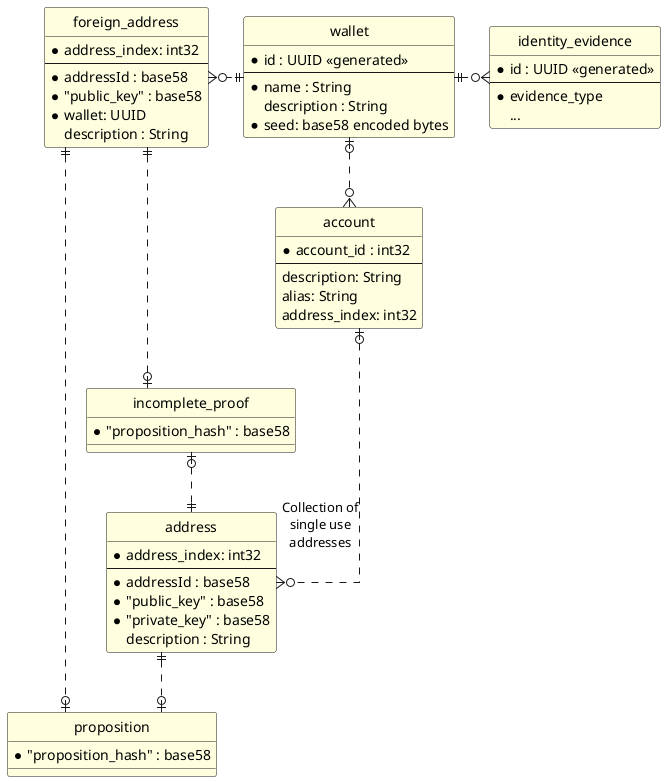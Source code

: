 @startuml

' hide the spot
hide circle

' avoid problems with angled crows feet
skinparam linetype ortho

entity wallet #lightyellow {
  *id : UUID <<generated>>
  --
  *name : String
  description : String
  *seed: base58 encoded bytes
}

entity "identity_evidence" as identity #lightyellow {
  *id : UUID <<generated>>
  --
  *evidence_type
  ...
}

entity account #lightyellow {
  *account_id : int32
  --
  description: String
  alias: String
  address_index: int32
}

entity "address" as addr #lightyellow {
  *address_index: int32
  --
  *addressId : base58
  *"public_key" : base58
  *"private_key" : base58
  description : String
}

entity "foreign_address" as foreign #lightyellow {
  *address_index: int32
  --
  *addressId : base58
  *"public_key" : base58
  *wallet: UUID
  description : String
}

entity "proposition" as prop #lightyellow {
  *"proposition_hash" : base58
}

entity "incomplete_proof" as proof #lightyellow {
  *"proposition_hash" : base58
}

foreign }o.|| wallet
wallet ||.o{ identity
wallet |o..o{ account
account |o...o{ addr : "Collection of\nsingle use\naddresses"
addr ||..o| prop
proof |o.||addr
foreign ||..o| prop
foreign ||..o| proof
@enduml
